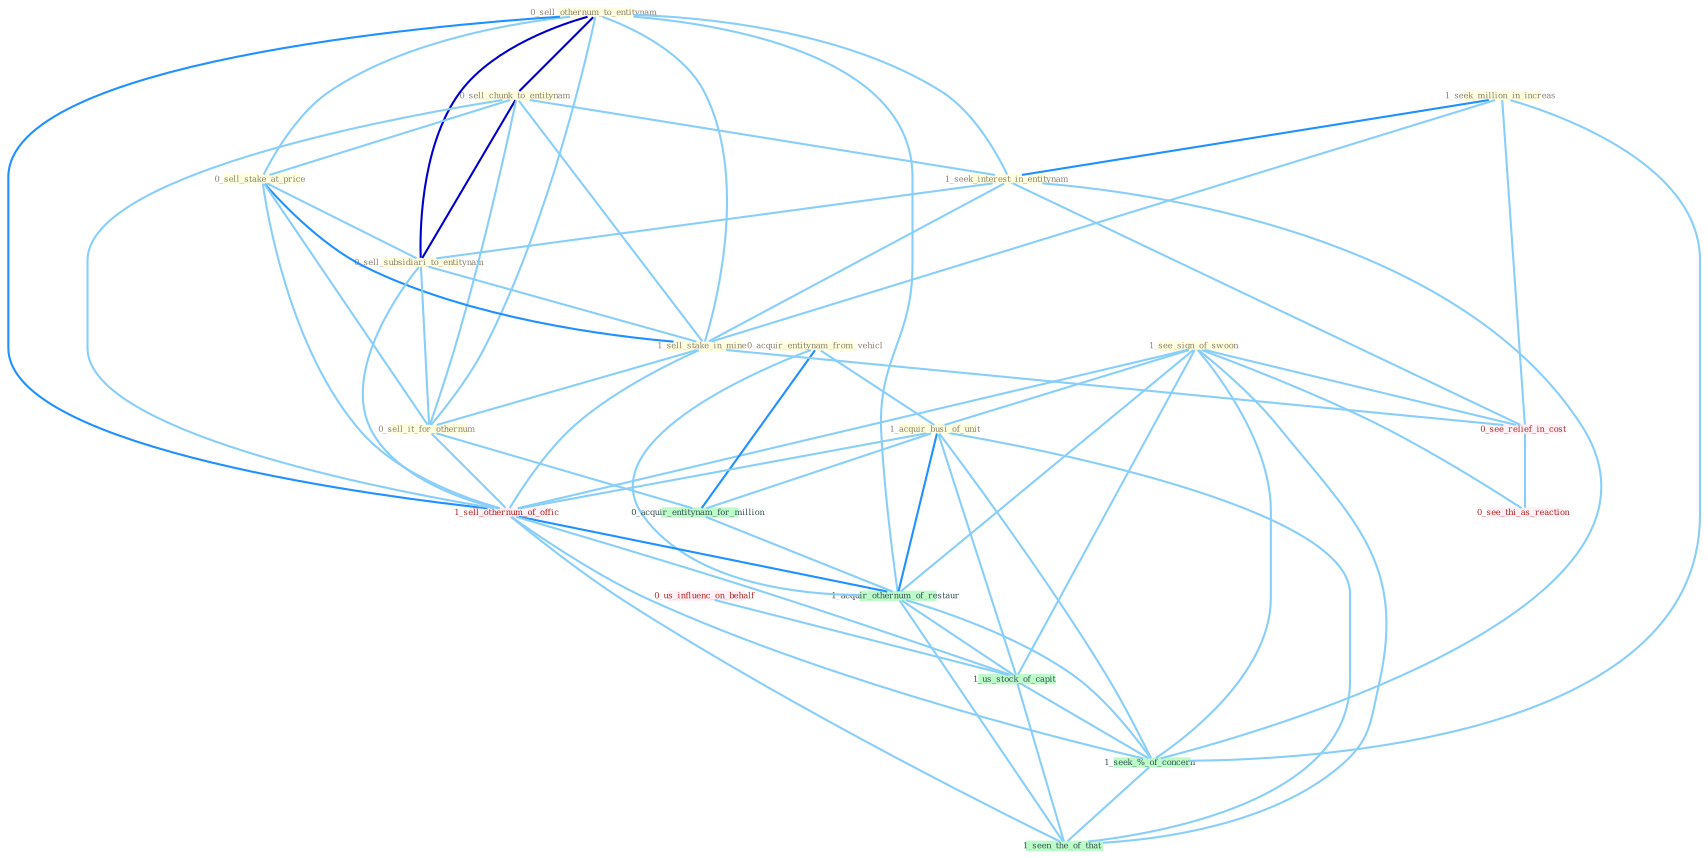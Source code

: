 Graph G{ 
    node
    [shape=polygon,style=filled,width=.5,height=.06,color="#BDFCC9",fixedsize=true,fontsize=4,
    fontcolor="#2f4f4f"];
    {node
    [color="#ffffe0", fontcolor="#8b7d6b"] "0_sell_othernum_to_entitynam " "1_seek_million_in_increas " "0_sell_chunk_to_entitynam " "1_seek_interest_in_entitynam " "0_sell_stake_at_price " "1_see_sign_of_swoon " "0_acquir_entitynam_from_vehicl " "0_sell_subsidiari_to_entitynam " "1_acquir_busi_of_unit " "1_sell_stake_in_mine " "0_sell_it_for_othernum "}
{node [color="#fff0f5", fontcolor="#b22222"] "1_sell_othernum_of_offic " "0_us_influenc_on_behalf " "0_see_relief_in_cost " "0_see_thi_as_reaction "}
edge [color="#B0E2FF"];

	"0_sell_othernum_to_entitynam " -- "0_sell_chunk_to_entitynam " [w="3", color="#0000cd" , len=0.6];
	"0_sell_othernum_to_entitynam " -- "1_seek_interest_in_entitynam " [w="1", color="#87cefa" ];
	"0_sell_othernum_to_entitynam " -- "0_sell_stake_at_price " [w="1", color="#87cefa" ];
	"0_sell_othernum_to_entitynam " -- "0_sell_subsidiari_to_entitynam " [w="3", color="#0000cd" , len=0.6];
	"0_sell_othernum_to_entitynam " -- "1_sell_stake_in_mine " [w="1", color="#87cefa" ];
	"0_sell_othernum_to_entitynam " -- "0_sell_it_for_othernum " [w="1", color="#87cefa" ];
	"0_sell_othernum_to_entitynam " -- "1_sell_othernum_of_offic " [w="2", color="#1e90ff" , len=0.8];
	"0_sell_othernum_to_entitynam " -- "1_acquir_othernum_of_restaur " [w="1", color="#87cefa" ];
	"1_seek_million_in_increas " -- "1_seek_interest_in_entitynam " [w="2", color="#1e90ff" , len=0.8];
	"1_seek_million_in_increas " -- "1_sell_stake_in_mine " [w="1", color="#87cefa" ];
	"1_seek_million_in_increas " -- "0_see_relief_in_cost " [w="1", color="#87cefa" ];
	"1_seek_million_in_increas " -- "1_seek_%_of_concern " [w="1", color="#87cefa" ];
	"0_sell_chunk_to_entitynam " -- "1_seek_interest_in_entitynam " [w="1", color="#87cefa" ];
	"0_sell_chunk_to_entitynam " -- "0_sell_stake_at_price " [w="1", color="#87cefa" ];
	"0_sell_chunk_to_entitynam " -- "0_sell_subsidiari_to_entitynam " [w="3", color="#0000cd" , len=0.6];
	"0_sell_chunk_to_entitynam " -- "1_sell_stake_in_mine " [w="1", color="#87cefa" ];
	"0_sell_chunk_to_entitynam " -- "0_sell_it_for_othernum " [w="1", color="#87cefa" ];
	"0_sell_chunk_to_entitynam " -- "1_sell_othernum_of_offic " [w="1", color="#87cefa" ];
	"1_seek_interest_in_entitynam " -- "0_sell_subsidiari_to_entitynam " [w="1", color="#87cefa" ];
	"1_seek_interest_in_entitynam " -- "1_sell_stake_in_mine " [w="1", color="#87cefa" ];
	"1_seek_interest_in_entitynam " -- "0_see_relief_in_cost " [w="1", color="#87cefa" ];
	"1_seek_interest_in_entitynam " -- "1_seek_%_of_concern " [w="1", color="#87cefa" ];
	"0_sell_stake_at_price " -- "0_sell_subsidiari_to_entitynam " [w="1", color="#87cefa" ];
	"0_sell_stake_at_price " -- "1_sell_stake_in_mine " [w="2", color="#1e90ff" , len=0.8];
	"0_sell_stake_at_price " -- "0_sell_it_for_othernum " [w="1", color="#87cefa" ];
	"0_sell_stake_at_price " -- "1_sell_othernum_of_offic " [w="1", color="#87cefa" ];
	"1_see_sign_of_swoon " -- "1_acquir_busi_of_unit " [w="1", color="#87cefa" ];
	"1_see_sign_of_swoon " -- "1_sell_othernum_of_offic " [w="1", color="#87cefa" ];
	"1_see_sign_of_swoon " -- "0_see_relief_in_cost " [w="1", color="#87cefa" ];
	"1_see_sign_of_swoon " -- "0_see_thi_as_reaction " [w="1", color="#87cefa" ];
	"1_see_sign_of_swoon " -- "1_acquir_othernum_of_restaur " [w="1", color="#87cefa" ];
	"1_see_sign_of_swoon " -- "1_us_stock_of_capit " [w="1", color="#87cefa" ];
	"1_see_sign_of_swoon " -- "1_seek_%_of_concern " [w="1", color="#87cefa" ];
	"1_see_sign_of_swoon " -- "1_seen_the_of_that " [w="1", color="#87cefa" ];
	"0_acquir_entitynam_from_vehicl " -- "1_acquir_busi_of_unit " [w="1", color="#87cefa" ];
	"0_acquir_entitynam_from_vehicl " -- "0_acquir_entitynam_for_million " [w="2", color="#1e90ff" , len=0.8];
	"0_acquir_entitynam_from_vehicl " -- "1_acquir_othernum_of_restaur " [w="1", color="#87cefa" ];
	"0_sell_subsidiari_to_entitynam " -- "1_sell_stake_in_mine " [w="1", color="#87cefa" ];
	"0_sell_subsidiari_to_entitynam " -- "0_sell_it_for_othernum " [w="1", color="#87cefa" ];
	"0_sell_subsidiari_to_entitynam " -- "1_sell_othernum_of_offic " [w="1", color="#87cefa" ];
	"1_acquir_busi_of_unit " -- "0_acquir_entitynam_for_million " [w="1", color="#87cefa" ];
	"1_acquir_busi_of_unit " -- "1_sell_othernum_of_offic " [w="1", color="#87cefa" ];
	"1_acquir_busi_of_unit " -- "1_acquir_othernum_of_restaur " [w="2", color="#1e90ff" , len=0.8];
	"1_acquir_busi_of_unit " -- "1_us_stock_of_capit " [w="1", color="#87cefa" ];
	"1_acquir_busi_of_unit " -- "1_seek_%_of_concern " [w="1", color="#87cefa" ];
	"1_acquir_busi_of_unit " -- "1_seen_the_of_that " [w="1", color="#87cefa" ];
	"1_sell_stake_in_mine " -- "0_sell_it_for_othernum " [w="1", color="#87cefa" ];
	"1_sell_stake_in_mine " -- "1_sell_othernum_of_offic " [w="1", color="#87cefa" ];
	"1_sell_stake_in_mine " -- "0_see_relief_in_cost " [w="1", color="#87cefa" ];
	"0_sell_it_for_othernum " -- "0_acquir_entitynam_for_million " [w="1", color="#87cefa" ];
	"0_sell_it_for_othernum " -- "1_sell_othernum_of_offic " [w="1", color="#87cefa" ];
	"0_acquir_entitynam_for_million " -- "1_acquir_othernum_of_restaur " [w="1", color="#87cefa" ];
	"1_sell_othernum_of_offic " -- "1_acquir_othernum_of_restaur " [w="2", color="#1e90ff" , len=0.8];
	"1_sell_othernum_of_offic " -- "1_us_stock_of_capit " [w="1", color="#87cefa" ];
	"1_sell_othernum_of_offic " -- "1_seek_%_of_concern " [w="1", color="#87cefa" ];
	"1_sell_othernum_of_offic " -- "1_seen_the_of_that " [w="1", color="#87cefa" ];
	"0_us_influenc_on_behalf " -- "1_us_stock_of_capit " [w="1", color="#87cefa" ];
	"0_see_relief_in_cost " -- "0_see_thi_as_reaction " [w="1", color="#87cefa" ];
	"1_acquir_othernum_of_restaur " -- "1_us_stock_of_capit " [w="1", color="#87cefa" ];
	"1_acquir_othernum_of_restaur " -- "1_seek_%_of_concern " [w="1", color="#87cefa" ];
	"1_acquir_othernum_of_restaur " -- "1_seen_the_of_that " [w="1", color="#87cefa" ];
	"1_us_stock_of_capit " -- "1_seek_%_of_concern " [w="1", color="#87cefa" ];
	"1_us_stock_of_capit " -- "1_seen_the_of_that " [w="1", color="#87cefa" ];
	"1_seek_%_of_concern " -- "1_seen_the_of_that " [w="1", color="#87cefa" ];
}